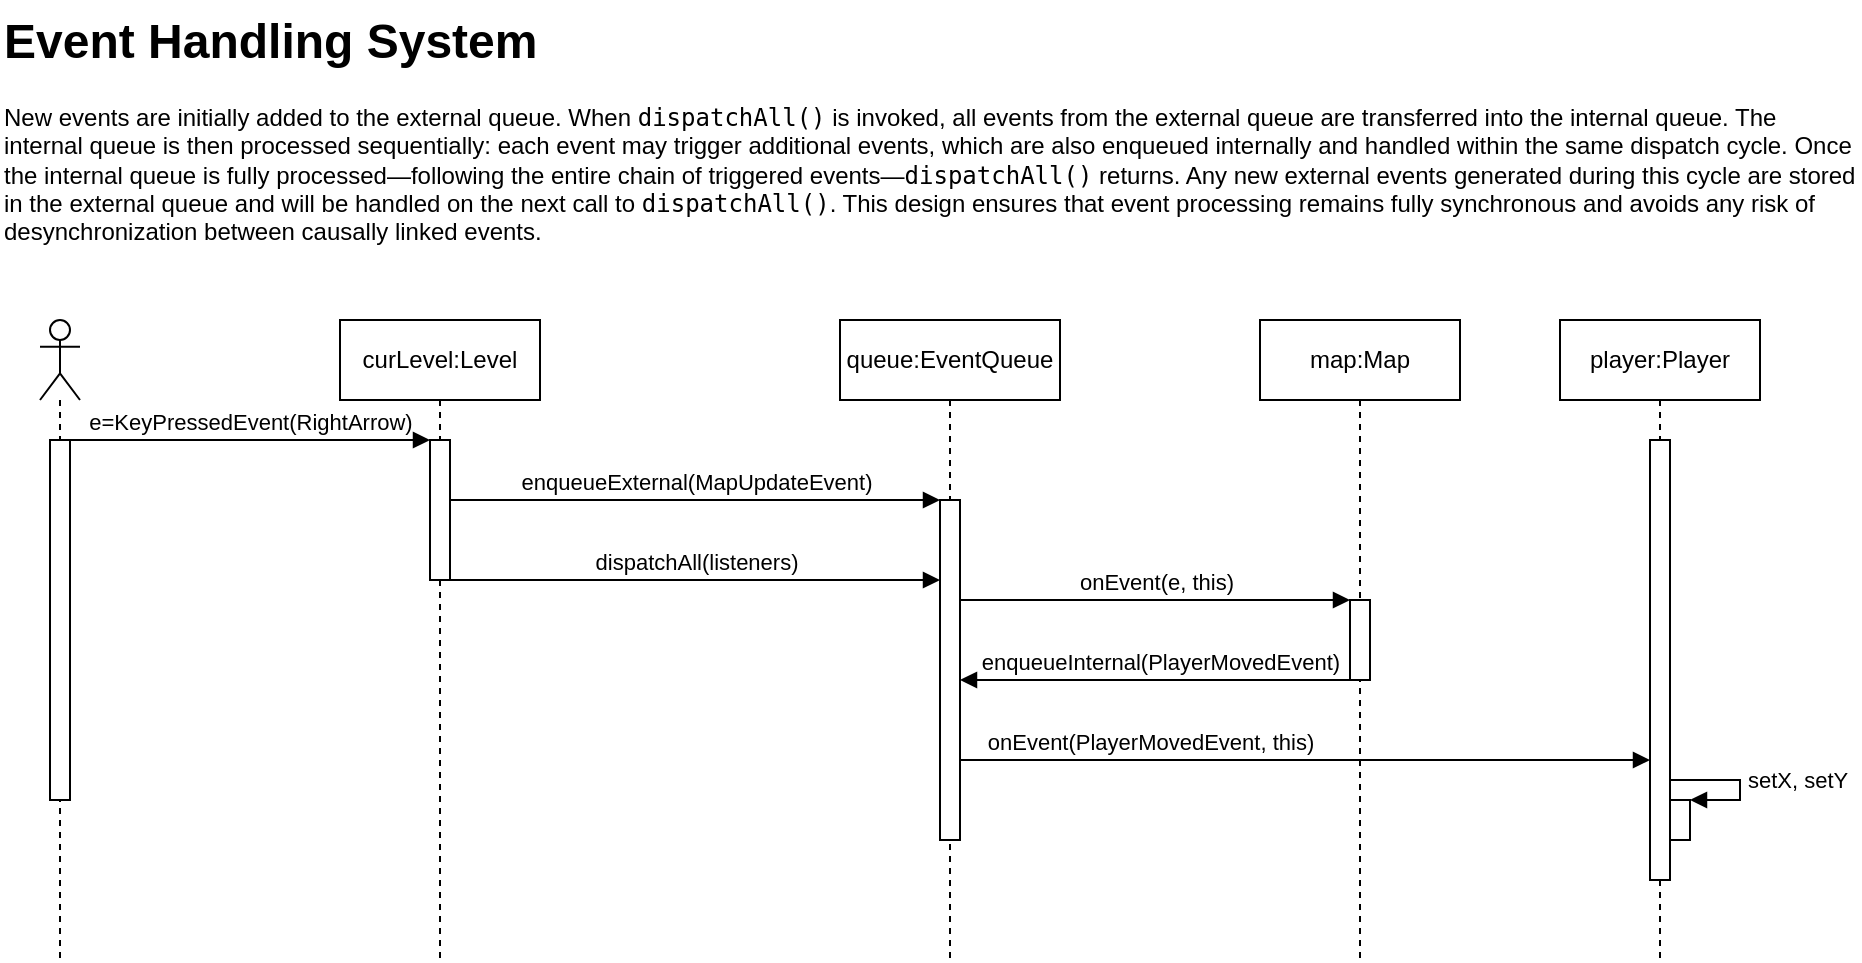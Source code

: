 <mxfile version="26.2.12">
  <diagram name="Page-1" id="XEMrRwx_c5FzjxG7CcN3">
    <mxGraphModel dx="1426" dy="1886" grid="1" gridSize="10" guides="1" tooltips="1" connect="1" arrows="1" fold="1" page="1" pageScale="1" pageWidth="850" pageHeight="1100" math="0" shadow="0">
      <root>
        <mxCell id="0" />
        <mxCell id="1" parent="0" />
        <mxCell id="95tOUABc1Qabo5AeG88Y-2" value="" style="shape=umlLifeline;perimeter=lifelinePerimeter;whiteSpace=wrap;html=1;container=1;dropTarget=0;collapsible=0;recursiveResize=0;outlineConnect=0;portConstraint=eastwest;newEdgeStyle={&quot;curved&quot;:0,&quot;rounded&quot;:0};participant=umlActor;" vertex="1" parent="1">
          <mxGeometry x="90" y="80" width="20" height="320" as="geometry" />
        </mxCell>
        <mxCell id="95tOUABc1Qabo5AeG88Y-4" value="" style="html=1;points=[[0,0,0,0,5],[0,1,0,0,-5],[1,0,0,0,5],[1,1,0,0,-5]];perimeter=orthogonalPerimeter;outlineConnect=0;targetShapes=umlLifeline;portConstraint=eastwest;newEdgeStyle={&quot;curved&quot;:0,&quot;rounded&quot;:0};" vertex="1" parent="95tOUABc1Qabo5AeG88Y-2">
          <mxGeometry x="5" y="60" width="10" height="180" as="geometry" />
        </mxCell>
        <mxCell id="95tOUABc1Qabo5AeG88Y-3" value="curLevel:Level" style="shape=umlLifeline;perimeter=lifelinePerimeter;whiteSpace=wrap;html=1;container=1;dropTarget=0;collapsible=0;recursiveResize=0;outlineConnect=0;portConstraint=eastwest;newEdgeStyle={&quot;curved&quot;:0,&quot;rounded&quot;:0};" vertex="1" parent="1">
          <mxGeometry x="240" y="80" width="100" height="320" as="geometry" />
        </mxCell>
        <mxCell id="95tOUABc1Qabo5AeG88Y-6" value="" style="html=1;points=[[0,0,0,0,5],[0,1,0,0,-5],[1,0,0,0,5],[1,1,0,0,-5]];perimeter=orthogonalPerimeter;outlineConnect=0;targetShapes=umlLifeline;portConstraint=eastwest;newEdgeStyle={&quot;curved&quot;:0,&quot;rounded&quot;:0};" vertex="1" parent="95tOUABc1Qabo5AeG88Y-3">
          <mxGeometry x="45" y="60" width="10" height="70" as="geometry" />
        </mxCell>
        <mxCell id="95tOUABc1Qabo5AeG88Y-5" value="e=KeyPressedEvent(RightArrow)" style="html=1;verticalAlign=bottom;endArrow=block;curved=0;rounded=0;" edge="1" parent="1">
          <mxGeometry width="80" relative="1" as="geometry">
            <mxPoint x="105" y="140" as="sourcePoint" />
            <mxPoint x="285" y="140" as="targetPoint" />
          </mxGeometry>
        </mxCell>
        <mxCell id="95tOUABc1Qabo5AeG88Y-9" value="queue:EventQueue" style="shape=umlLifeline;perimeter=lifelinePerimeter;whiteSpace=wrap;html=1;container=1;dropTarget=0;collapsible=0;recursiveResize=0;outlineConnect=0;portConstraint=eastwest;newEdgeStyle={&quot;curved&quot;:0,&quot;rounded&quot;:0};" vertex="1" parent="1">
          <mxGeometry x="490" y="80" width="110" height="320" as="geometry" />
        </mxCell>
        <mxCell id="95tOUABc1Qabo5AeG88Y-10" value="" style="html=1;points=[[0,0,0,0,5],[0,1,0,0,-5],[1,0,0,0,5],[1,1,0,0,-5]];perimeter=orthogonalPerimeter;outlineConnect=0;targetShapes=umlLifeline;portConstraint=eastwest;newEdgeStyle={&quot;curved&quot;:0,&quot;rounded&quot;:0};" vertex="1" parent="95tOUABc1Qabo5AeG88Y-9">
          <mxGeometry x="50" y="90" width="10" height="170" as="geometry" />
        </mxCell>
        <mxCell id="95tOUABc1Qabo5AeG88Y-11" value="&lt;div&gt;enqueueExternal(MapUpdateEvent)&lt;/div&gt;" style="html=1;verticalAlign=bottom;endArrow=block;curved=0;rounded=0;" edge="1" parent="1" source="95tOUABc1Qabo5AeG88Y-6" target="95tOUABc1Qabo5AeG88Y-10">
          <mxGeometry width="80" relative="1" as="geometry">
            <mxPoint x="330" y="280" as="sourcePoint" />
            <mxPoint x="510" y="280" as="targetPoint" />
            <Array as="points">
              <mxPoint x="370" y="170" />
            </Array>
          </mxGeometry>
        </mxCell>
        <mxCell id="95tOUABc1Qabo5AeG88Y-13" value="dispatchAll(listeners)" style="html=1;verticalAlign=bottom;endArrow=block;curved=0;rounded=0;" edge="1" parent="1" target="95tOUABc1Qabo5AeG88Y-10">
          <mxGeometry width="80" relative="1" as="geometry">
            <mxPoint x="295" y="210" as="sourcePoint" />
            <mxPoint x="450" y="210" as="targetPoint" />
            <Array as="points">
              <mxPoint x="340" y="210" />
              <mxPoint x="427.5" y="210" />
            </Array>
          </mxGeometry>
        </mxCell>
        <mxCell id="95tOUABc1Qabo5AeG88Y-18" value="onEvent(e, this)" style="html=1;verticalAlign=bottom;endArrow=block;curved=0;rounded=0;" edge="1" parent="1" target="95tOUABc1Qabo5AeG88Y-20">
          <mxGeometry width="80" relative="1" as="geometry">
            <mxPoint x="550" y="220" as="sourcePoint" />
            <mxPoint x="755" y="220" as="targetPoint" />
          </mxGeometry>
        </mxCell>
        <mxCell id="95tOUABc1Qabo5AeG88Y-19" value="map:Map" style="shape=umlLifeline;perimeter=lifelinePerimeter;whiteSpace=wrap;html=1;container=1;dropTarget=0;collapsible=0;recursiveResize=0;outlineConnect=0;portConstraint=eastwest;newEdgeStyle={&quot;curved&quot;:0,&quot;rounded&quot;:0};" vertex="1" parent="1">
          <mxGeometry x="700" y="80" width="100" height="320" as="geometry" />
        </mxCell>
        <mxCell id="95tOUABc1Qabo5AeG88Y-20" value="" style="html=1;points=[[0,0,0,0,5],[0,1,0,0,-5],[1,0,0,0,5],[1,1,0,0,-5]];perimeter=orthogonalPerimeter;outlineConnect=0;targetShapes=umlLifeline;portConstraint=eastwest;newEdgeStyle={&quot;curved&quot;:0,&quot;rounded&quot;:0};" vertex="1" parent="95tOUABc1Qabo5AeG88Y-19">
          <mxGeometry x="45" y="140" width="10" height="40" as="geometry" />
        </mxCell>
        <mxCell id="95tOUABc1Qabo5AeG88Y-23" value="player:Player" style="shape=umlLifeline;perimeter=lifelinePerimeter;whiteSpace=wrap;html=1;container=1;dropTarget=0;collapsible=0;recursiveResize=0;outlineConnect=0;portConstraint=eastwest;newEdgeStyle={&quot;curved&quot;:0,&quot;rounded&quot;:0};" vertex="1" parent="1">
          <mxGeometry x="850" y="80" width="100" height="320" as="geometry" />
        </mxCell>
        <mxCell id="95tOUABc1Qabo5AeG88Y-24" value="" style="html=1;points=[[0,0,0,0,5],[0,1,0,0,-5],[1,0,0,0,5],[1,1,0,0,-5]];perimeter=orthogonalPerimeter;outlineConnect=0;targetShapes=umlLifeline;portConstraint=eastwest;newEdgeStyle={&quot;curved&quot;:0,&quot;rounded&quot;:0};" vertex="1" parent="95tOUABc1Qabo5AeG88Y-23">
          <mxGeometry x="45" y="60" width="10" height="220" as="geometry" />
        </mxCell>
        <mxCell id="95tOUABc1Qabo5AeG88Y-35" value="" style="html=1;points=[[0,0,0,0,5],[0,1,0,0,-5],[1,0,0,0,5],[1,1,0,0,-5]];perimeter=orthogonalPerimeter;outlineConnect=0;targetShapes=umlLifeline;portConstraint=eastwest;newEdgeStyle={&quot;curved&quot;:0,&quot;rounded&quot;:0};" vertex="1" parent="95tOUABc1Qabo5AeG88Y-23">
          <mxGeometry x="55" y="240" width="10" height="20" as="geometry" />
        </mxCell>
        <mxCell id="95tOUABc1Qabo5AeG88Y-36" value="setX, setY" style="html=1;align=left;spacingLeft=2;endArrow=block;rounded=0;edgeStyle=orthogonalEdgeStyle;curved=0;rounded=0;" edge="1" target="95tOUABc1Qabo5AeG88Y-35" parent="95tOUABc1Qabo5AeG88Y-23" source="95tOUABc1Qabo5AeG88Y-24">
          <mxGeometry relative="1" as="geometry">
            <mxPoint x="60" y="220" as="sourcePoint" />
            <Array as="points">
              <mxPoint x="90" y="230" />
              <mxPoint x="90" y="240" />
            </Array>
          </mxGeometry>
        </mxCell>
        <mxCell id="95tOUABc1Qabo5AeG88Y-25" value="enqueueInternal(PlayerMovedEvent)" style="html=1;verticalAlign=bottom;endArrow=block;curved=0;rounded=0;" edge="1" parent="1">
          <mxGeometry x="-0.026" width="80" relative="1" as="geometry">
            <mxPoint x="745" y="260" as="sourcePoint" />
            <mxPoint x="550" y="260" as="targetPoint" />
            <mxPoint as="offset" />
          </mxGeometry>
        </mxCell>
        <mxCell id="95tOUABc1Qabo5AeG88Y-34" value="onEvent(PlayerMovedEvent, this)" style="html=1;verticalAlign=bottom;endArrow=block;curved=0;rounded=0;" edge="1" parent="1" target="95tOUABc1Qabo5AeG88Y-24">
          <mxGeometry x="-0.452" width="80" relative="1" as="geometry">
            <mxPoint x="550" y="300" as="sourcePoint" />
            <mxPoint x="925" y="300" as="targetPoint" />
            <mxPoint as="offset" />
          </mxGeometry>
        </mxCell>
        <mxCell id="95tOUABc1Qabo5AeG88Y-40" value="&lt;h1 style=&quot;margin-top: 0px;&quot;&gt;Event Handling System&lt;/h1&gt;&lt;p&gt;New events are initially added to the external queue. When &lt;code data-end=&quot;192&quot; data-start=&quot;177&quot;&gt;dispatchAll()&lt;/code&gt; is invoked, all events from the external queue are transferred into the internal queue. The internal queue is then processed sequentially: each event may trigger additional events, which are also enqueued internally and handled within the same dispatch cycle. Once the internal queue is fully processed—following the entire chain of triggered events—&lt;code data-end=&quot;558&quot; data-start=&quot;543&quot;&gt;dispatchAll()&lt;/code&gt; returns. Any new external events generated during this cycle are stored in the external queue and will be handled on the next call to &lt;code data-end=&quot;708&quot; data-start=&quot;693&quot;&gt;dispatchAll()&lt;/code&gt;. This design ensures that event processing remains fully synchronous and avoids any risk of desynchronization between causally linked events.&lt;/p&gt;" style="text;html=1;whiteSpace=wrap;overflow=hidden;rounded=0;" vertex="1" parent="1">
          <mxGeometry x="70" y="-80" width="930" height="120" as="geometry" />
        </mxCell>
      </root>
    </mxGraphModel>
  </diagram>
</mxfile>
